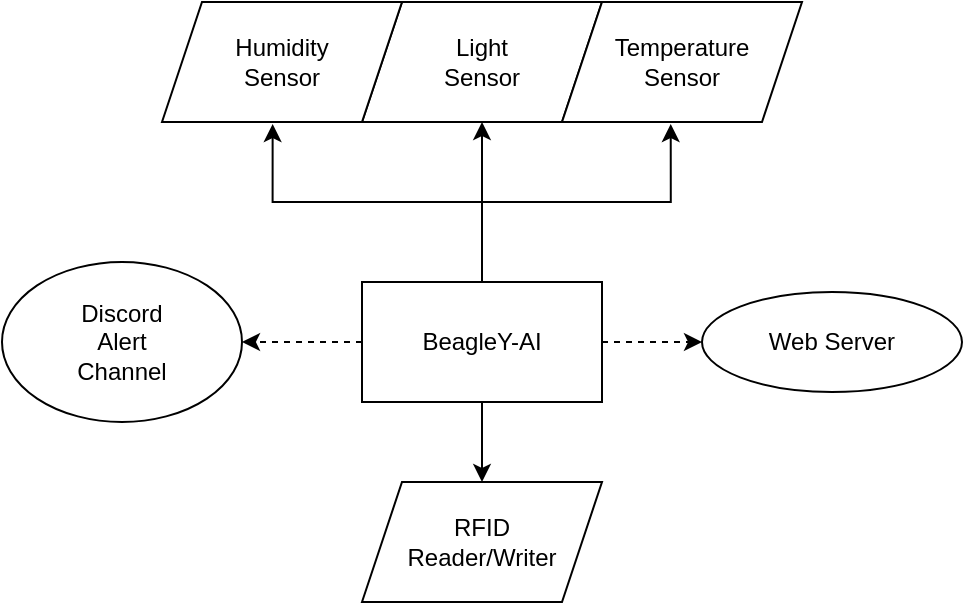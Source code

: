 <mxfile version="26.0.13">
  <diagram name="Page-1" id="7MeNTDYA1zrT9g1DdVVm">
    <mxGraphModel dx="1185" dy="454" grid="1" gridSize="10" guides="1" tooltips="1" connect="1" arrows="1" fold="1" page="1" pageScale="1" pageWidth="850" pageHeight="1100" math="0" shadow="0">
      <root>
        <mxCell id="0" />
        <mxCell id="1" parent="0" />
        <mxCell id="a7G9c52yO9MDF6VAEnNr-5" value="" style="edgeStyle=orthogonalEdgeStyle;rounded=0;orthogonalLoop=1;jettySize=auto;html=1;" edge="1" parent="1" source="a7G9c52yO9MDF6VAEnNr-2" target="a7G9c52yO9MDF6VAEnNr-4">
          <mxGeometry relative="1" as="geometry" />
        </mxCell>
        <mxCell id="a7G9c52yO9MDF6VAEnNr-6" style="edgeStyle=orthogonalEdgeStyle;rounded=0;orthogonalLoop=1;jettySize=auto;html=1;exitX=0.5;exitY=0;exitDx=0;exitDy=0;entryX=0.453;entryY=1.017;entryDx=0;entryDy=0;entryPerimeter=0;" edge="1" parent="1" source="a7G9c52yO9MDF6VAEnNr-2" target="a7G9c52yO9MDF6VAEnNr-7">
          <mxGeometry relative="1" as="geometry">
            <mxPoint x="580" y="340" as="targetPoint" />
          </mxGeometry>
        </mxCell>
        <mxCell id="a7G9c52yO9MDF6VAEnNr-10" style="edgeStyle=orthogonalEdgeStyle;rounded=0;orthogonalLoop=1;jettySize=auto;html=1;entryX=1;entryY=0.5;entryDx=0;entryDy=0;dashed=1;" edge="1" parent="1" source="a7G9c52yO9MDF6VAEnNr-2" target="a7G9c52yO9MDF6VAEnNr-11">
          <mxGeometry relative="1" as="geometry">
            <mxPoint x="320" y="440" as="targetPoint" />
          </mxGeometry>
        </mxCell>
        <mxCell id="a7G9c52yO9MDF6VAEnNr-14" value="" style="edgeStyle=orthogonalEdgeStyle;rounded=0;orthogonalLoop=1;jettySize=auto;html=1;dashed=1;" edge="1" parent="1" source="a7G9c52yO9MDF6VAEnNr-2" target="a7G9c52yO9MDF6VAEnNr-13">
          <mxGeometry relative="1" as="geometry" />
        </mxCell>
        <mxCell id="a7G9c52yO9MDF6VAEnNr-17" value="" style="edgeStyle=orthogonalEdgeStyle;rounded=0;orthogonalLoop=1;jettySize=auto;html=1;" edge="1" parent="1" source="a7G9c52yO9MDF6VAEnNr-2" target="a7G9c52yO9MDF6VAEnNr-16">
          <mxGeometry relative="1" as="geometry" />
        </mxCell>
        <mxCell id="a7G9c52yO9MDF6VAEnNr-2" value="BeagleY-AI" style="rounded=0;whiteSpace=wrap;html=1;" vertex="1" parent="1">
          <mxGeometry x="390" y="410" width="120" height="60" as="geometry" />
        </mxCell>
        <mxCell id="a7G9c52yO9MDF6VAEnNr-4" value="Light&lt;div&gt;Sensor&lt;/div&gt;" style="shape=parallelogram;perimeter=parallelogramPerimeter;whiteSpace=wrap;html=1;fixedSize=1;rounded=0;" vertex="1" parent="1">
          <mxGeometry x="390" y="270" width="120" height="60" as="geometry" />
        </mxCell>
        <mxCell id="a7G9c52yO9MDF6VAEnNr-7" value="Temperature&lt;div&gt;Sensor&lt;/div&gt;" style="shape=parallelogram;perimeter=parallelogramPerimeter;whiteSpace=wrap;html=1;fixedSize=1;rounded=0;" vertex="1" parent="1">
          <mxGeometry x="490" y="270" width="120" height="60" as="geometry" />
        </mxCell>
        <mxCell id="a7G9c52yO9MDF6VAEnNr-8" value="Humidity&lt;div&gt;Sensor&lt;/div&gt;" style="shape=parallelogram;perimeter=parallelogramPerimeter;whiteSpace=wrap;html=1;fixedSize=1;rounded=0;" vertex="1" parent="1">
          <mxGeometry x="290" y="270" width="120" height="60" as="geometry" />
        </mxCell>
        <mxCell id="a7G9c52yO9MDF6VAEnNr-9" style="edgeStyle=orthogonalEdgeStyle;rounded=0;orthogonalLoop=1;jettySize=auto;html=1;entryX=0.461;entryY=1.017;entryDx=0;entryDy=0;entryPerimeter=0;" edge="1" parent="1" source="a7G9c52yO9MDF6VAEnNr-2" target="a7G9c52yO9MDF6VAEnNr-8">
          <mxGeometry relative="1" as="geometry" />
        </mxCell>
        <mxCell id="a7G9c52yO9MDF6VAEnNr-11" value="Discord&lt;div&gt;Alert&lt;/div&gt;&lt;div&gt;Channel&lt;/div&gt;" style="ellipse;whiteSpace=wrap;html=1;" vertex="1" parent="1">
          <mxGeometry x="210" y="400" width="120" height="80" as="geometry" />
        </mxCell>
        <mxCell id="a7G9c52yO9MDF6VAEnNr-13" value="Web Server" style="ellipse;whiteSpace=wrap;html=1;rounded=0;" vertex="1" parent="1">
          <mxGeometry x="560" y="415" width="130" height="50" as="geometry" />
        </mxCell>
        <mxCell id="a7G9c52yO9MDF6VAEnNr-16" value="RFID&lt;div&gt;Reader/Writer&lt;/div&gt;" style="shape=parallelogram;perimeter=parallelogramPerimeter;whiteSpace=wrap;html=1;fixedSize=1;rounded=0;" vertex="1" parent="1">
          <mxGeometry x="390" y="510" width="120" height="60" as="geometry" />
        </mxCell>
      </root>
    </mxGraphModel>
  </diagram>
</mxfile>
